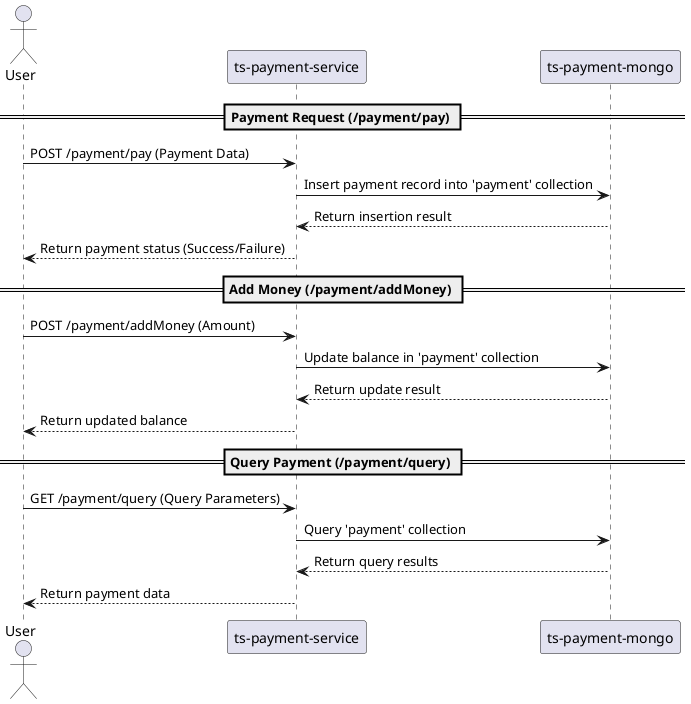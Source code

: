 @startuml
actor User
participant "ts-payment-service" as PaymentService
participant "ts-payment-mongo" as PaymentMongo

== Payment Request (/payment/pay) ==
User -> PaymentService: POST /payment/pay (Payment Data)
PaymentService -> PaymentMongo: Insert payment record into 'payment' collection
PaymentMongo --> PaymentService: Return insertion result
PaymentService --> User: Return payment status (Success/Failure)

== Add Money (/payment/addMoney) ==
User -> PaymentService: POST /payment/addMoney (Amount)
PaymentService -> PaymentMongo: Update balance in 'payment' collection
PaymentMongo --> PaymentService: Return update result
PaymentService --> User: Return updated balance

== Query Payment (/payment/query) ==
User -> PaymentService: GET /payment/query (Query Parameters)
PaymentService -> PaymentMongo: Query 'payment' collection
PaymentMongo --> PaymentService: Return query results
PaymentService --> User: Return payment data
@enduml